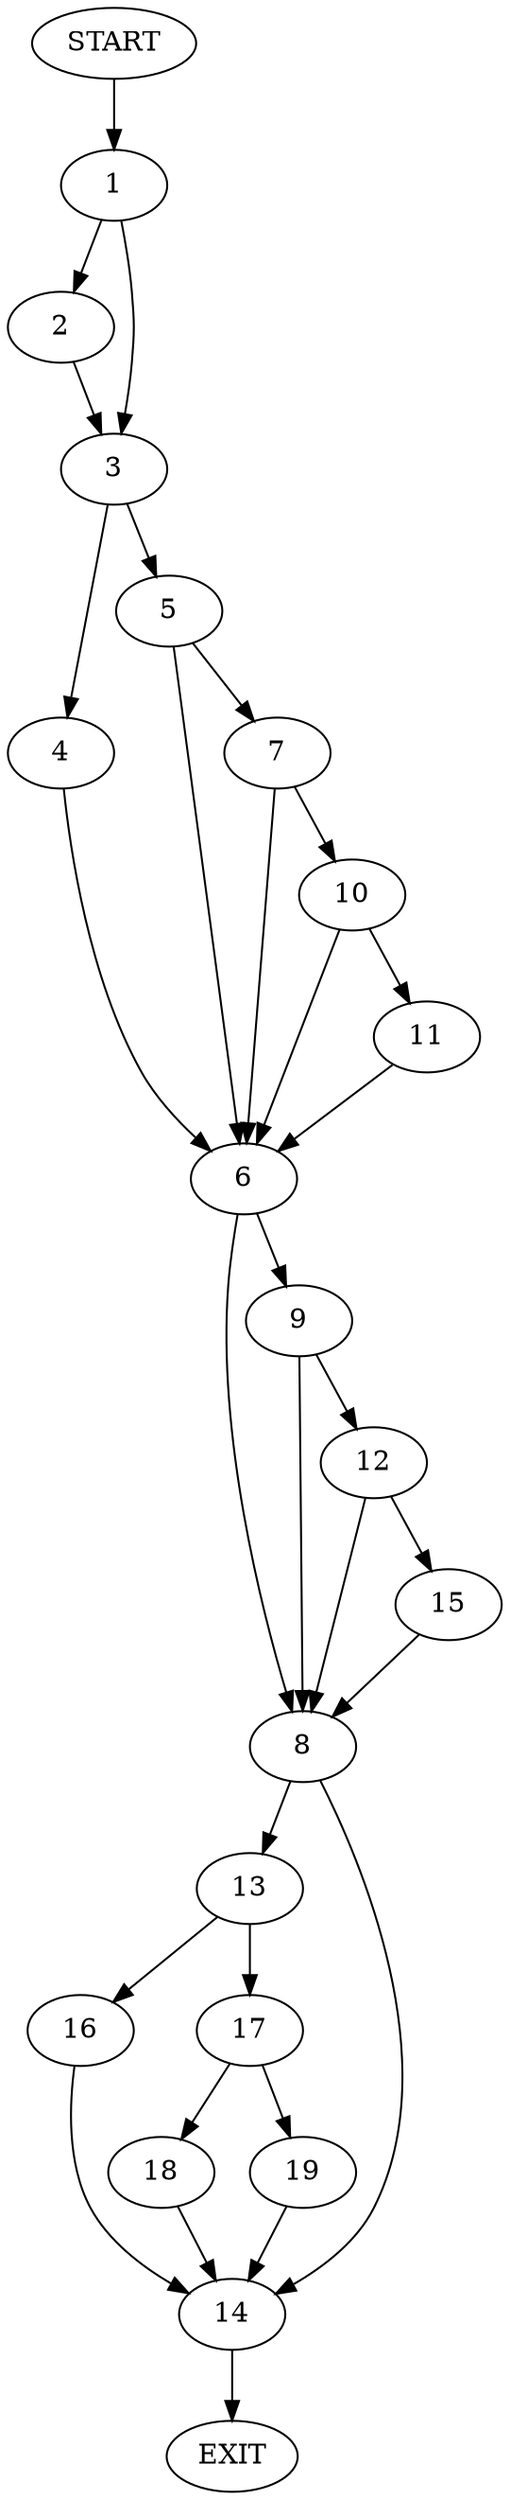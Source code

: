 digraph {
0 [label="START"]
20 [label="EXIT"]
0 -> 1
1 -> 2
1 -> 3
3 -> 4
3 -> 5
2 -> 3
4 -> 6
5 -> 7
5 -> 6
6 -> 8
6 -> 9
7 -> 10
7 -> 6
10 -> 6
10 -> 11
11 -> 6
9 -> 12
9 -> 8
8 -> 13
8 -> 14
12 -> 15
12 -> 8
15 -> 8
13 -> 16
13 -> 17
14 -> 20
16 -> 14
17 -> 18
17 -> 19
18 -> 14
19 -> 14
}
